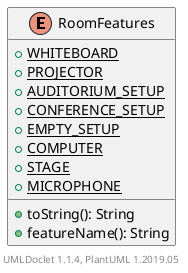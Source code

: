 @startuml

    enum RoomFeatures [[RoomFeatures.html]] {
        {static} +WHITEBOARD
        {static} +PROJECTOR
        {static} +AUDITORIUM_SETUP
        {static} +CONFERENCE_SETUP
        {static} +EMPTY_SETUP
        {static} +COMPUTER
        {static} +STAGE
        {static} +MICROPHONE
        +toString(): String
        +featureName(): String
    }


    center footer UMLDoclet 1.1.4, PlantUML 1.2019.05
@enduml
